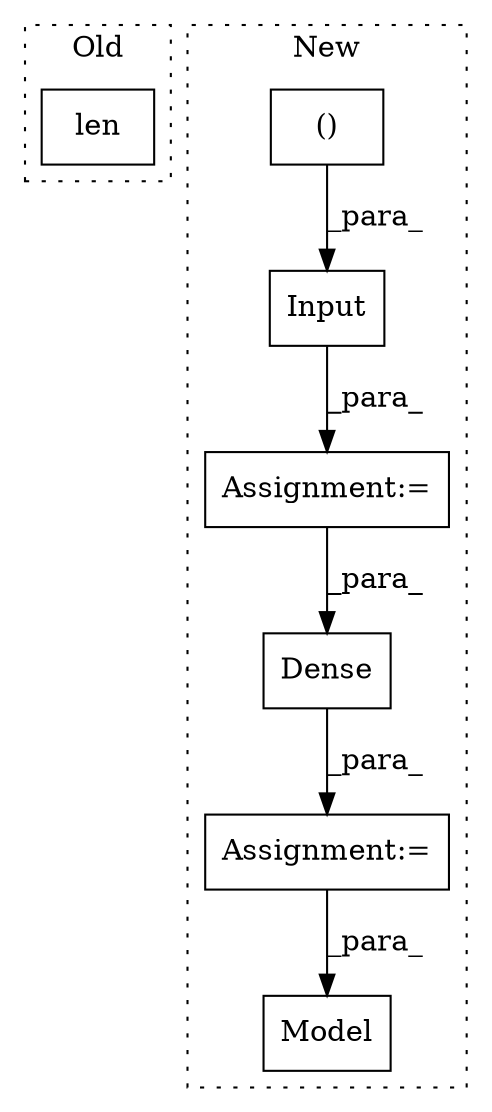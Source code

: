 digraph G {
subgraph cluster0 {
1 [label="len" a="32" s="14413,14424" l="4,1" shape="box"];
label = "Old";
style="dotted";
}
subgraph cluster1 {
2 [label="Dense" a="32" s="13469,13478" l="6,1" shape="box"];
3 [label="Assignment:=" a="7" s="13409" l="1" shape="box"];
4 [label="()" a="106" s="13421" l="33" shape="box"];
5 [label="Input" a="32" s="13410,13454" l="11,2" shape="box"];
6 [label="Model" a="32" s="13545,13561" l="6,1" shape="box"];
7 [label="Assignment:=" a="7" s="13491" l="1" shape="box"];
label = "New";
style="dotted";
}
2 -> 7 [label="_para_"];
3 -> 2 [label="_para_"];
4 -> 5 [label="_para_"];
5 -> 3 [label="_para_"];
7 -> 6 [label="_para_"];
}